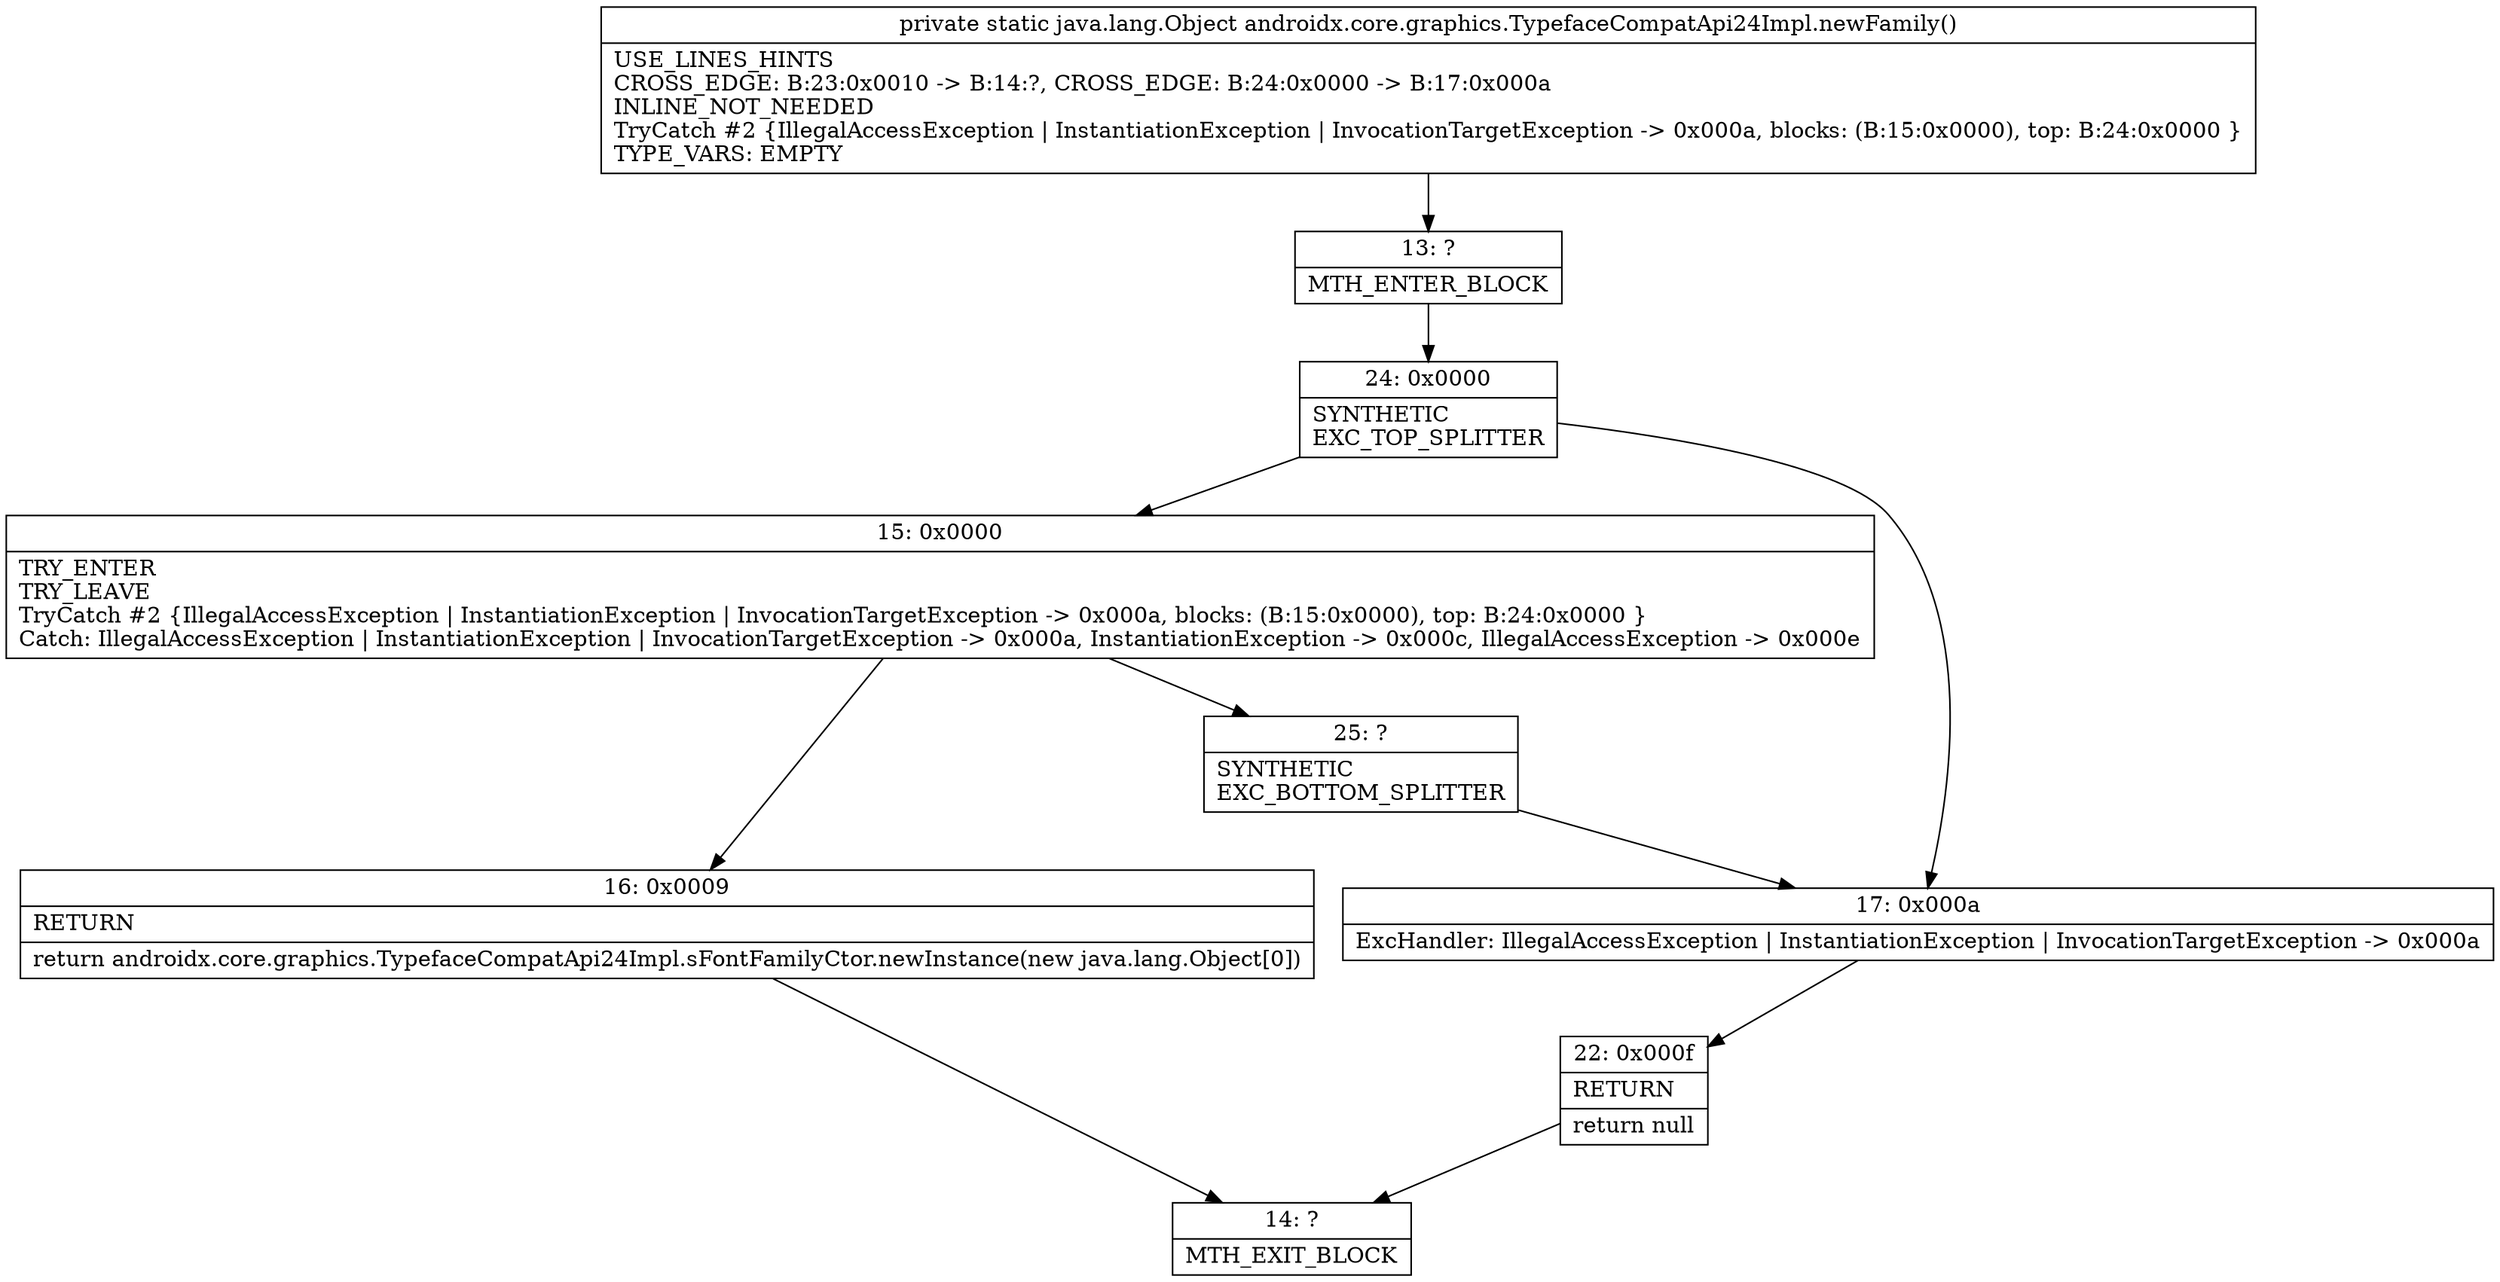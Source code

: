 digraph "CFG forandroidx.core.graphics.TypefaceCompatApi24Impl.newFamily()Ljava\/lang\/Object;" {
Node_13 [shape=record,label="{13\:\ ?|MTH_ENTER_BLOCK\l}"];
Node_24 [shape=record,label="{24\:\ 0x0000|SYNTHETIC\lEXC_TOP_SPLITTER\l}"];
Node_15 [shape=record,label="{15\:\ 0x0000|TRY_ENTER\lTRY_LEAVE\lTryCatch #2 \{IllegalAccessException \| InstantiationException \| InvocationTargetException \-\> 0x000a, blocks: (B:15:0x0000), top: B:24:0x0000 \}\lCatch: IllegalAccessException \| InstantiationException \| InvocationTargetException \-\> 0x000a, InstantiationException \-\> 0x000c, IllegalAccessException \-\> 0x000e\l}"];
Node_16 [shape=record,label="{16\:\ 0x0009|RETURN\l|return androidx.core.graphics.TypefaceCompatApi24Impl.sFontFamilyCtor.newInstance(new java.lang.Object[0])\l}"];
Node_14 [shape=record,label="{14\:\ ?|MTH_EXIT_BLOCK\l}"];
Node_25 [shape=record,label="{25\:\ ?|SYNTHETIC\lEXC_BOTTOM_SPLITTER\l}"];
Node_17 [shape=record,label="{17\:\ 0x000a|ExcHandler: IllegalAccessException \| InstantiationException \| InvocationTargetException \-\> 0x000a\l}"];
Node_22 [shape=record,label="{22\:\ 0x000f|RETURN\l|return null\l}"];
MethodNode[shape=record,label="{private static java.lang.Object androidx.core.graphics.TypefaceCompatApi24Impl.newFamily()  | USE_LINES_HINTS\lCROSS_EDGE: B:23:0x0010 \-\> B:14:?, CROSS_EDGE: B:24:0x0000 \-\> B:17:0x000a\lINLINE_NOT_NEEDED\lTryCatch #2 \{IllegalAccessException \| InstantiationException \| InvocationTargetException \-\> 0x000a, blocks: (B:15:0x0000), top: B:24:0x0000 \}\lTYPE_VARS: EMPTY\l}"];
MethodNode -> Node_13;Node_13 -> Node_24;
Node_24 -> Node_15;
Node_24 -> Node_17;
Node_15 -> Node_16;
Node_15 -> Node_25;
Node_16 -> Node_14;
Node_25 -> Node_17;
Node_17 -> Node_22;
Node_22 -> Node_14;
}

